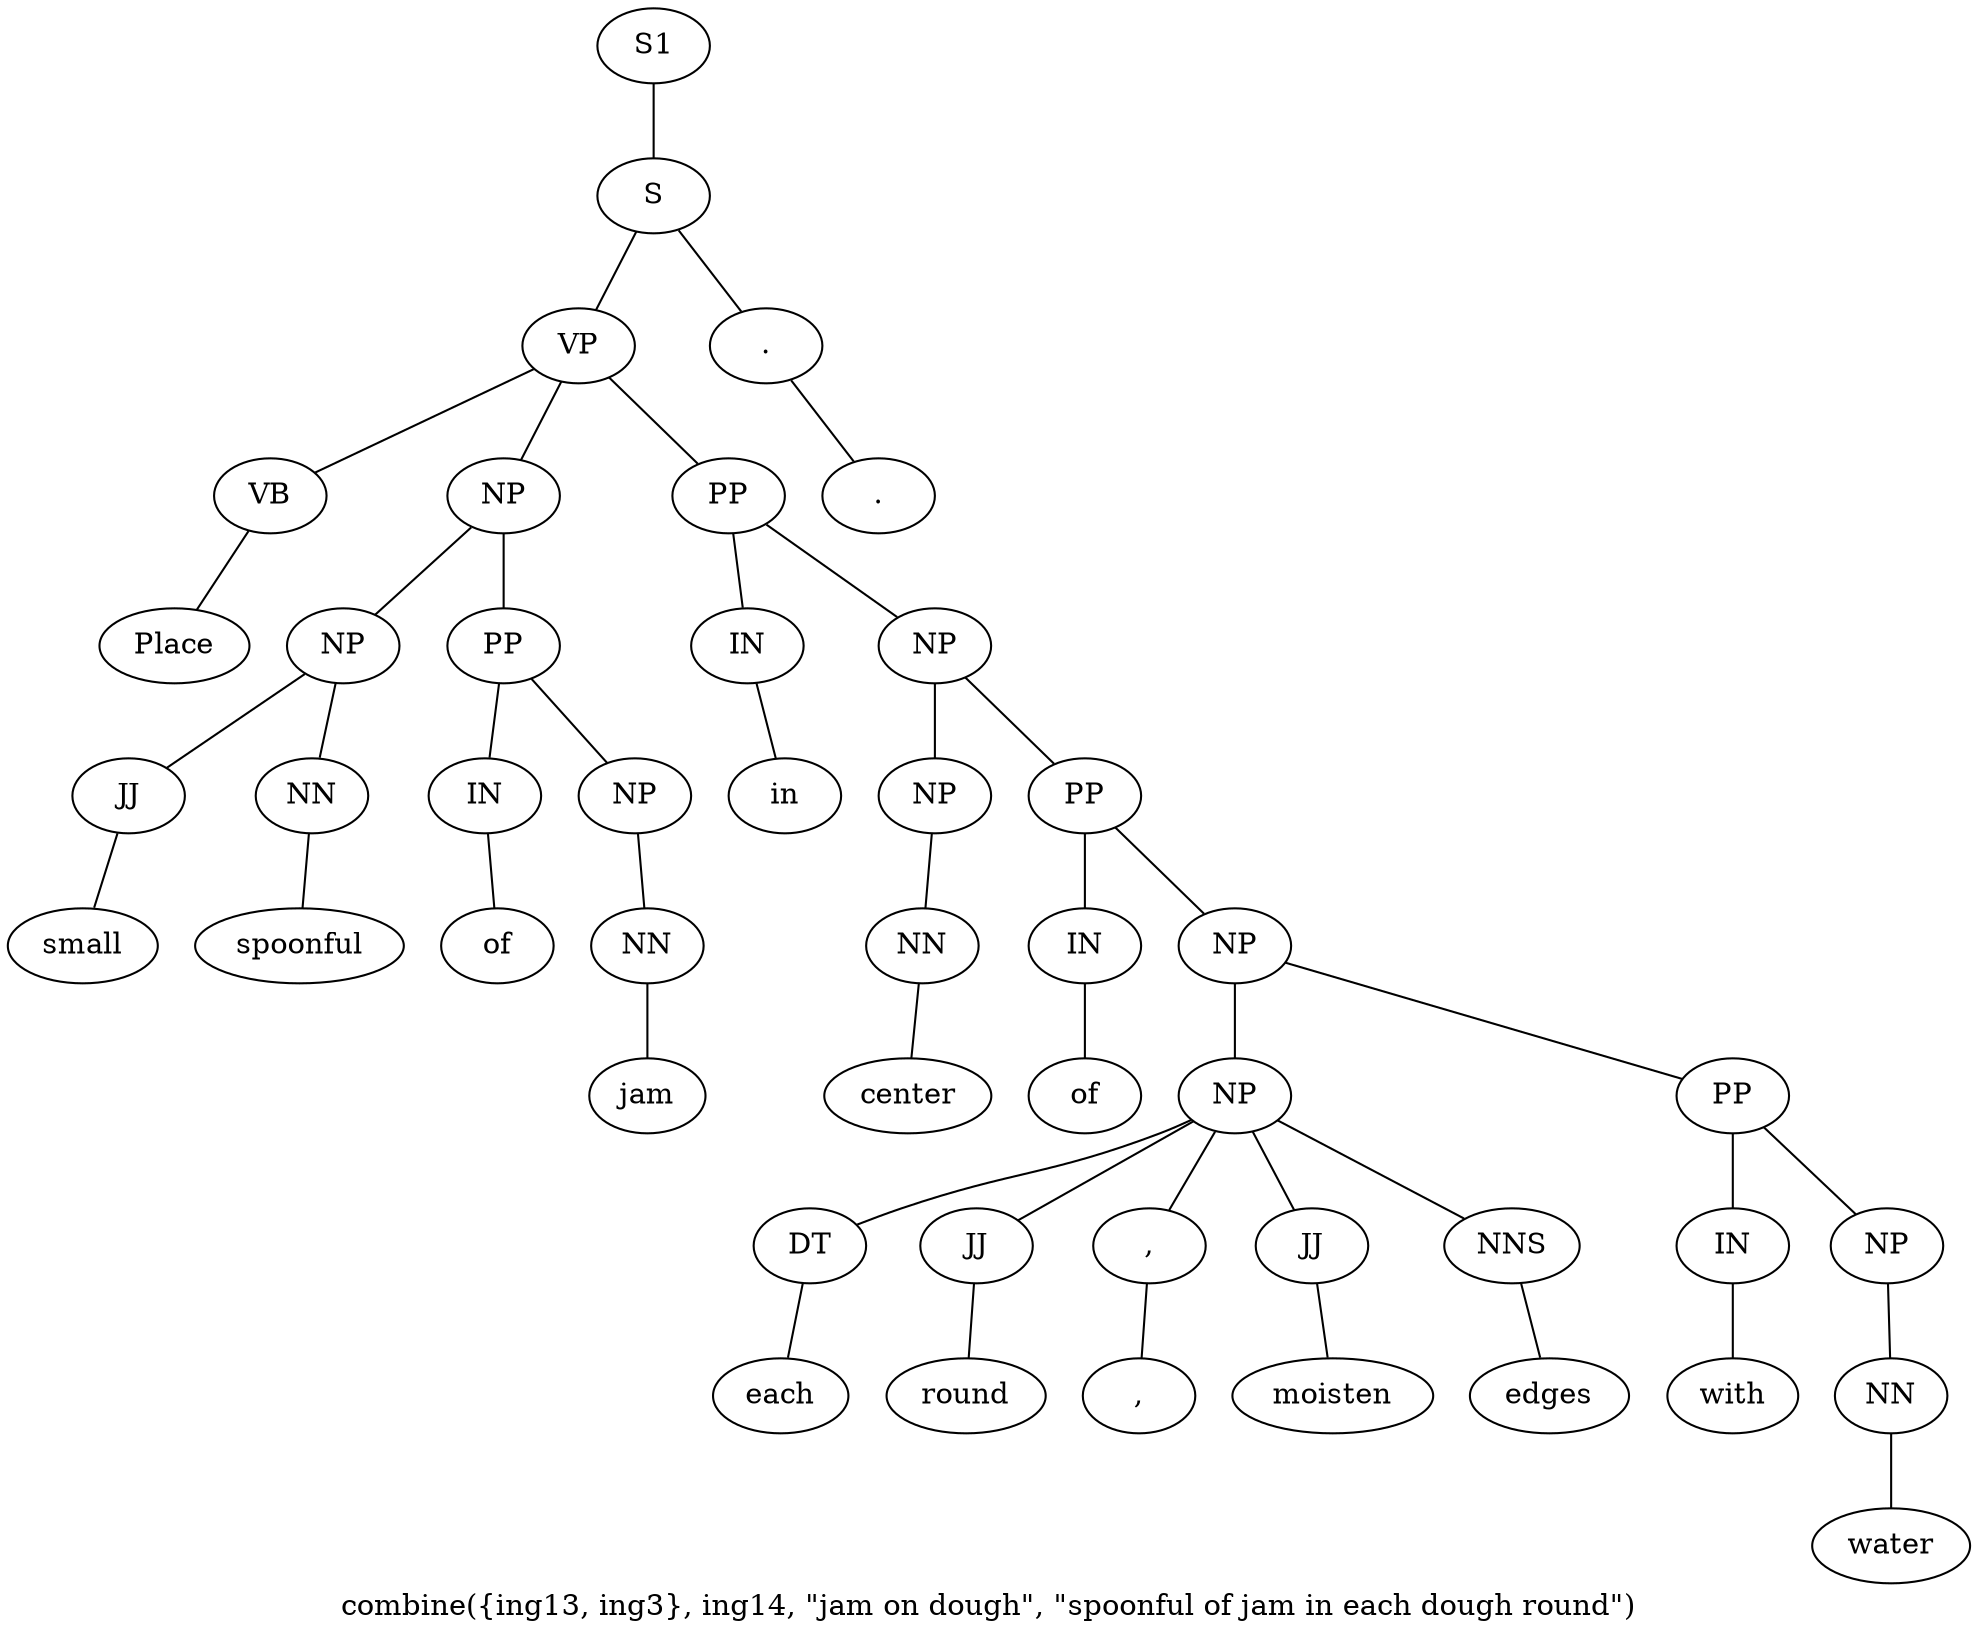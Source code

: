 graph SyntaxGraph {
	label = "combine({ing13, ing3}, ing14, \"jam on dough\", \"spoonful of jam in each dough round\")";
	Node0 [label="S1"];
	Node1 [label="S"];
	Node2 [label="VP"];
	Node3 [label="VB"];
	Node4 [label="Place"];
	Node5 [label="NP"];
	Node6 [label="NP"];
	Node7 [label="JJ"];
	Node8 [label="small"];
	Node9 [label="NN"];
	Node10 [label="spoonful"];
	Node11 [label="PP"];
	Node12 [label="IN"];
	Node13 [label="of"];
	Node14 [label="NP"];
	Node15 [label="NN"];
	Node16 [label="jam"];
	Node17 [label="PP"];
	Node18 [label="IN"];
	Node19 [label="in"];
	Node20 [label="NP"];
	Node21 [label="NP"];
	Node22 [label="NN"];
	Node23 [label="center"];
	Node24 [label="PP"];
	Node25 [label="IN"];
	Node26 [label="of"];
	Node27 [label="NP"];
	Node28 [label="NP"];
	Node29 [label="DT"];
	Node30 [label="each"];
	Node31 [label="JJ"];
	Node32 [label="round"];
	Node33 [label=","];
	Node34 [label=","];
	Node35 [label="JJ"];
	Node36 [label="moisten"];
	Node37 [label="NNS"];
	Node38 [label="edges"];
	Node39 [label="PP"];
	Node40 [label="IN"];
	Node41 [label="with"];
	Node42 [label="NP"];
	Node43 [label="NN"];
	Node44 [label="water"];
	Node45 [label="."];
	Node46 [label="."];

	Node0 -- Node1;
	Node1 -- Node2;
	Node1 -- Node45;
	Node2 -- Node3;
	Node2 -- Node5;
	Node2 -- Node17;
	Node3 -- Node4;
	Node5 -- Node6;
	Node5 -- Node11;
	Node6 -- Node7;
	Node6 -- Node9;
	Node7 -- Node8;
	Node9 -- Node10;
	Node11 -- Node12;
	Node11 -- Node14;
	Node12 -- Node13;
	Node14 -- Node15;
	Node15 -- Node16;
	Node17 -- Node18;
	Node17 -- Node20;
	Node18 -- Node19;
	Node20 -- Node21;
	Node20 -- Node24;
	Node21 -- Node22;
	Node22 -- Node23;
	Node24 -- Node25;
	Node24 -- Node27;
	Node25 -- Node26;
	Node27 -- Node28;
	Node27 -- Node39;
	Node28 -- Node29;
	Node28 -- Node31;
	Node28 -- Node33;
	Node28 -- Node35;
	Node28 -- Node37;
	Node29 -- Node30;
	Node31 -- Node32;
	Node33 -- Node34;
	Node35 -- Node36;
	Node37 -- Node38;
	Node39 -- Node40;
	Node39 -- Node42;
	Node40 -- Node41;
	Node42 -- Node43;
	Node43 -- Node44;
	Node45 -- Node46;
}